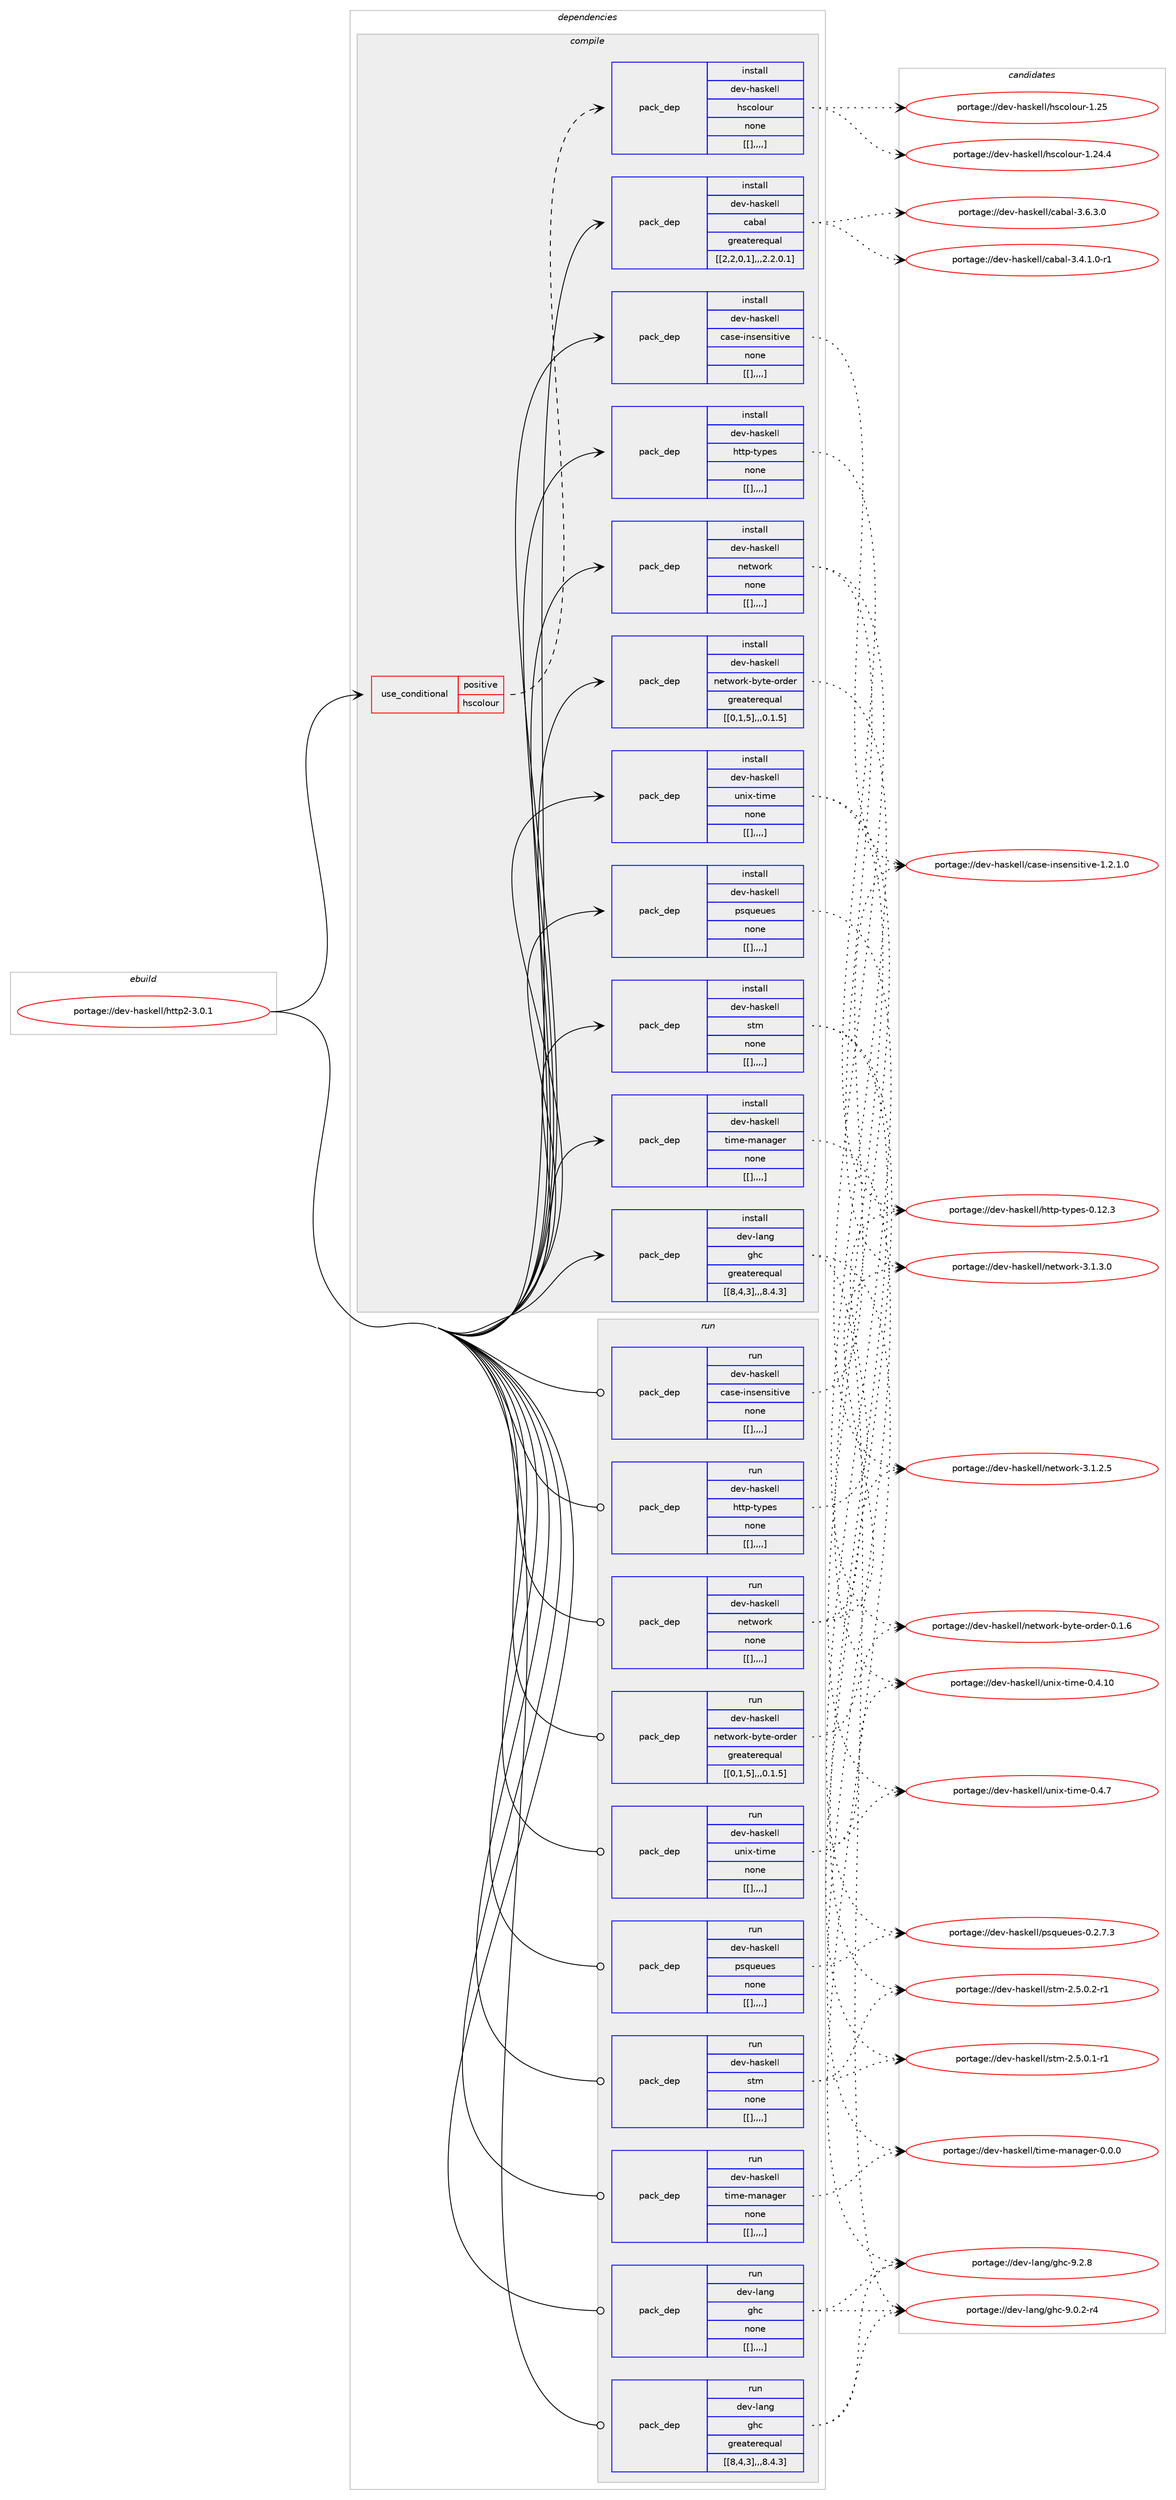 digraph prolog {

# *************
# Graph options
# *************

newrank=true;
concentrate=true;
compound=true;
graph [rankdir=LR,fontname=Helvetica,fontsize=10,ranksep=1.5];#, ranksep=2.5, nodesep=0.2];
edge  [arrowhead=vee];
node  [fontname=Helvetica,fontsize=10];

# **********
# The ebuild
# **********

subgraph cluster_leftcol {
color=gray;
label=<<i>ebuild</i>>;
id [label="portage://dev-haskell/http2-3.0.1", color=red, width=4, href="../dev-haskell/http2-3.0.1.svg"];
}

# ****************
# The dependencies
# ****************

subgraph cluster_midcol {
color=gray;
label=<<i>dependencies</i>>;
subgraph cluster_compile {
fillcolor="#eeeeee";
style=filled;
label=<<i>compile</i>>;
subgraph cond21026 {
dependency83500 [label=<<TABLE BORDER="0" CELLBORDER="1" CELLSPACING="0" CELLPADDING="4"><TR><TD ROWSPAN="3" CELLPADDING="10">use_conditional</TD></TR><TR><TD>positive</TD></TR><TR><TD>hscolour</TD></TR></TABLE>>, shape=none, color=red];
subgraph pack61482 {
dependency83501 [label=<<TABLE BORDER="0" CELLBORDER="1" CELLSPACING="0" CELLPADDING="4" WIDTH="220"><TR><TD ROWSPAN="6" CELLPADDING="30">pack_dep</TD></TR><TR><TD WIDTH="110">install</TD></TR><TR><TD>dev-haskell</TD></TR><TR><TD>hscolour</TD></TR><TR><TD>none</TD></TR><TR><TD>[[],,,,]</TD></TR></TABLE>>, shape=none, color=blue];
}
dependency83500:e -> dependency83501:w [weight=20,style="dashed",arrowhead="vee"];
}
id:e -> dependency83500:w [weight=20,style="solid",arrowhead="vee"];
subgraph pack61483 {
dependency83502 [label=<<TABLE BORDER="0" CELLBORDER="1" CELLSPACING="0" CELLPADDING="4" WIDTH="220"><TR><TD ROWSPAN="6" CELLPADDING="30">pack_dep</TD></TR><TR><TD WIDTH="110">install</TD></TR><TR><TD>dev-haskell</TD></TR><TR><TD>cabal</TD></TR><TR><TD>greaterequal</TD></TR><TR><TD>[[2,2,0,1],,,2.2.0.1]</TD></TR></TABLE>>, shape=none, color=blue];
}
id:e -> dependency83502:w [weight=20,style="solid",arrowhead="vee"];
subgraph pack61484 {
dependency83503 [label=<<TABLE BORDER="0" CELLBORDER="1" CELLSPACING="0" CELLPADDING="4" WIDTH="220"><TR><TD ROWSPAN="6" CELLPADDING="30">pack_dep</TD></TR><TR><TD WIDTH="110">install</TD></TR><TR><TD>dev-haskell</TD></TR><TR><TD>case-insensitive</TD></TR><TR><TD>none</TD></TR><TR><TD>[[],,,,]</TD></TR></TABLE>>, shape=none, color=blue];
}
id:e -> dependency83503:w [weight=20,style="solid",arrowhead="vee"];
subgraph pack61485 {
dependency83504 [label=<<TABLE BORDER="0" CELLBORDER="1" CELLSPACING="0" CELLPADDING="4" WIDTH="220"><TR><TD ROWSPAN="6" CELLPADDING="30">pack_dep</TD></TR><TR><TD WIDTH="110">install</TD></TR><TR><TD>dev-haskell</TD></TR><TR><TD>http-types</TD></TR><TR><TD>none</TD></TR><TR><TD>[[],,,,]</TD></TR></TABLE>>, shape=none, color=blue];
}
id:e -> dependency83504:w [weight=20,style="solid",arrowhead="vee"];
subgraph pack61486 {
dependency83505 [label=<<TABLE BORDER="0" CELLBORDER="1" CELLSPACING="0" CELLPADDING="4" WIDTH="220"><TR><TD ROWSPAN="6" CELLPADDING="30">pack_dep</TD></TR><TR><TD WIDTH="110">install</TD></TR><TR><TD>dev-haskell</TD></TR><TR><TD>network</TD></TR><TR><TD>none</TD></TR><TR><TD>[[],,,,]</TD></TR></TABLE>>, shape=none, color=blue];
}
id:e -> dependency83505:w [weight=20,style="solid",arrowhead="vee"];
subgraph pack61487 {
dependency83506 [label=<<TABLE BORDER="0" CELLBORDER="1" CELLSPACING="0" CELLPADDING="4" WIDTH="220"><TR><TD ROWSPAN="6" CELLPADDING="30">pack_dep</TD></TR><TR><TD WIDTH="110">install</TD></TR><TR><TD>dev-haskell</TD></TR><TR><TD>network-byte-order</TD></TR><TR><TD>greaterequal</TD></TR><TR><TD>[[0,1,5],,,0.1.5]</TD></TR></TABLE>>, shape=none, color=blue];
}
id:e -> dependency83506:w [weight=20,style="solid",arrowhead="vee"];
subgraph pack61488 {
dependency83507 [label=<<TABLE BORDER="0" CELLBORDER="1" CELLSPACING="0" CELLPADDING="4" WIDTH="220"><TR><TD ROWSPAN="6" CELLPADDING="30">pack_dep</TD></TR><TR><TD WIDTH="110">install</TD></TR><TR><TD>dev-haskell</TD></TR><TR><TD>psqueues</TD></TR><TR><TD>none</TD></TR><TR><TD>[[],,,,]</TD></TR></TABLE>>, shape=none, color=blue];
}
id:e -> dependency83507:w [weight=20,style="solid",arrowhead="vee"];
subgraph pack61489 {
dependency83508 [label=<<TABLE BORDER="0" CELLBORDER="1" CELLSPACING="0" CELLPADDING="4" WIDTH="220"><TR><TD ROWSPAN="6" CELLPADDING="30">pack_dep</TD></TR><TR><TD WIDTH="110">install</TD></TR><TR><TD>dev-haskell</TD></TR><TR><TD>stm</TD></TR><TR><TD>none</TD></TR><TR><TD>[[],,,,]</TD></TR></TABLE>>, shape=none, color=blue];
}
id:e -> dependency83508:w [weight=20,style="solid",arrowhead="vee"];
subgraph pack61490 {
dependency83509 [label=<<TABLE BORDER="0" CELLBORDER="1" CELLSPACING="0" CELLPADDING="4" WIDTH="220"><TR><TD ROWSPAN="6" CELLPADDING="30">pack_dep</TD></TR><TR><TD WIDTH="110">install</TD></TR><TR><TD>dev-haskell</TD></TR><TR><TD>time-manager</TD></TR><TR><TD>none</TD></TR><TR><TD>[[],,,,]</TD></TR></TABLE>>, shape=none, color=blue];
}
id:e -> dependency83509:w [weight=20,style="solid",arrowhead="vee"];
subgraph pack61491 {
dependency83510 [label=<<TABLE BORDER="0" CELLBORDER="1" CELLSPACING="0" CELLPADDING="4" WIDTH="220"><TR><TD ROWSPAN="6" CELLPADDING="30">pack_dep</TD></TR><TR><TD WIDTH="110">install</TD></TR><TR><TD>dev-haskell</TD></TR><TR><TD>unix-time</TD></TR><TR><TD>none</TD></TR><TR><TD>[[],,,,]</TD></TR></TABLE>>, shape=none, color=blue];
}
id:e -> dependency83510:w [weight=20,style="solid",arrowhead="vee"];
subgraph pack61492 {
dependency83511 [label=<<TABLE BORDER="0" CELLBORDER="1" CELLSPACING="0" CELLPADDING="4" WIDTH="220"><TR><TD ROWSPAN="6" CELLPADDING="30">pack_dep</TD></TR><TR><TD WIDTH="110">install</TD></TR><TR><TD>dev-lang</TD></TR><TR><TD>ghc</TD></TR><TR><TD>greaterequal</TD></TR><TR><TD>[[8,4,3],,,8.4.3]</TD></TR></TABLE>>, shape=none, color=blue];
}
id:e -> dependency83511:w [weight=20,style="solid",arrowhead="vee"];
}
subgraph cluster_compileandrun {
fillcolor="#eeeeee";
style=filled;
label=<<i>compile and run</i>>;
}
subgraph cluster_run {
fillcolor="#eeeeee";
style=filled;
label=<<i>run</i>>;
subgraph pack61493 {
dependency83512 [label=<<TABLE BORDER="0" CELLBORDER="1" CELLSPACING="0" CELLPADDING="4" WIDTH="220"><TR><TD ROWSPAN="6" CELLPADDING="30">pack_dep</TD></TR><TR><TD WIDTH="110">run</TD></TR><TR><TD>dev-haskell</TD></TR><TR><TD>case-insensitive</TD></TR><TR><TD>none</TD></TR><TR><TD>[[],,,,]</TD></TR></TABLE>>, shape=none, color=blue];
}
id:e -> dependency83512:w [weight=20,style="solid",arrowhead="odot"];
subgraph pack61494 {
dependency83513 [label=<<TABLE BORDER="0" CELLBORDER="1" CELLSPACING="0" CELLPADDING="4" WIDTH="220"><TR><TD ROWSPAN="6" CELLPADDING="30">pack_dep</TD></TR><TR><TD WIDTH="110">run</TD></TR><TR><TD>dev-haskell</TD></TR><TR><TD>http-types</TD></TR><TR><TD>none</TD></TR><TR><TD>[[],,,,]</TD></TR></TABLE>>, shape=none, color=blue];
}
id:e -> dependency83513:w [weight=20,style="solid",arrowhead="odot"];
subgraph pack61495 {
dependency83514 [label=<<TABLE BORDER="0" CELLBORDER="1" CELLSPACING="0" CELLPADDING="4" WIDTH="220"><TR><TD ROWSPAN="6" CELLPADDING="30">pack_dep</TD></TR><TR><TD WIDTH="110">run</TD></TR><TR><TD>dev-haskell</TD></TR><TR><TD>network</TD></TR><TR><TD>none</TD></TR><TR><TD>[[],,,,]</TD></TR></TABLE>>, shape=none, color=blue];
}
id:e -> dependency83514:w [weight=20,style="solid",arrowhead="odot"];
subgraph pack61496 {
dependency83515 [label=<<TABLE BORDER="0" CELLBORDER="1" CELLSPACING="0" CELLPADDING="4" WIDTH="220"><TR><TD ROWSPAN="6" CELLPADDING="30">pack_dep</TD></TR><TR><TD WIDTH="110">run</TD></TR><TR><TD>dev-haskell</TD></TR><TR><TD>network-byte-order</TD></TR><TR><TD>greaterequal</TD></TR><TR><TD>[[0,1,5],,,0.1.5]</TD></TR></TABLE>>, shape=none, color=blue];
}
id:e -> dependency83515:w [weight=20,style="solid",arrowhead="odot"];
subgraph pack61497 {
dependency83516 [label=<<TABLE BORDER="0" CELLBORDER="1" CELLSPACING="0" CELLPADDING="4" WIDTH="220"><TR><TD ROWSPAN="6" CELLPADDING="30">pack_dep</TD></TR><TR><TD WIDTH="110">run</TD></TR><TR><TD>dev-haskell</TD></TR><TR><TD>psqueues</TD></TR><TR><TD>none</TD></TR><TR><TD>[[],,,,]</TD></TR></TABLE>>, shape=none, color=blue];
}
id:e -> dependency83516:w [weight=20,style="solid",arrowhead="odot"];
subgraph pack61498 {
dependency83517 [label=<<TABLE BORDER="0" CELLBORDER="1" CELLSPACING="0" CELLPADDING="4" WIDTH="220"><TR><TD ROWSPAN="6" CELLPADDING="30">pack_dep</TD></TR><TR><TD WIDTH="110">run</TD></TR><TR><TD>dev-haskell</TD></TR><TR><TD>stm</TD></TR><TR><TD>none</TD></TR><TR><TD>[[],,,,]</TD></TR></TABLE>>, shape=none, color=blue];
}
id:e -> dependency83517:w [weight=20,style="solid",arrowhead="odot"];
subgraph pack61499 {
dependency83518 [label=<<TABLE BORDER="0" CELLBORDER="1" CELLSPACING="0" CELLPADDING="4" WIDTH="220"><TR><TD ROWSPAN="6" CELLPADDING="30">pack_dep</TD></TR><TR><TD WIDTH="110">run</TD></TR><TR><TD>dev-haskell</TD></TR><TR><TD>time-manager</TD></TR><TR><TD>none</TD></TR><TR><TD>[[],,,,]</TD></TR></TABLE>>, shape=none, color=blue];
}
id:e -> dependency83518:w [weight=20,style="solid",arrowhead="odot"];
subgraph pack61500 {
dependency83519 [label=<<TABLE BORDER="0" CELLBORDER="1" CELLSPACING="0" CELLPADDING="4" WIDTH="220"><TR><TD ROWSPAN="6" CELLPADDING="30">pack_dep</TD></TR><TR><TD WIDTH="110">run</TD></TR><TR><TD>dev-haskell</TD></TR><TR><TD>unix-time</TD></TR><TR><TD>none</TD></TR><TR><TD>[[],,,,]</TD></TR></TABLE>>, shape=none, color=blue];
}
id:e -> dependency83519:w [weight=20,style="solid",arrowhead="odot"];
subgraph pack61501 {
dependency83520 [label=<<TABLE BORDER="0" CELLBORDER="1" CELLSPACING="0" CELLPADDING="4" WIDTH="220"><TR><TD ROWSPAN="6" CELLPADDING="30">pack_dep</TD></TR><TR><TD WIDTH="110">run</TD></TR><TR><TD>dev-lang</TD></TR><TR><TD>ghc</TD></TR><TR><TD>greaterequal</TD></TR><TR><TD>[[8,4,3],,,8.4.3]</TD></TR></TABLE>>, shape=none, color=blue];
}
id:e -> dependency83520:w [weight=20,style="solid",arrowhead="odot"];
subgraph pack61502 {
dependency83521 [label=<<TABLE BORDER="0" CELLBORDER="1" CELLSPACING="0" CELLPADDING="4" WIDTH="220"><TR><TD ROWSPAN="6" CELLPADDING="30">pack_dep</TD></TR><TR><TD WIDTH="110">run</TD></TR><TR><TD>dev-lang</TD></TR><TR><TD>ghc</TD></TR><TR><TD>none</TD></TR><TR><TD>[[],,,,]</TD></TR></TABLE>>, shape=none, color=blue];
}
id:e -> dependency83521:w [weight=20,style="solid",arrowhead="odot"];
}
}

# **************
# The candidates
# **************

subgraph cluster_choices {
rank=same;
color=gray;
label=<<i>candidates</i>>;

subgraph choice61482 {
color=black;
nodesep=1;
choice100101118451049711510710110810847104115991111081111171144549465053 [label="portage://dev-haskell/hscolour-1.25", color=red, width=4,href="../dev-haskell/hscolour-1.25.svg"];
choice1001011184510497115107101108108471041159911110811111711445494650524652 [label="portage://dev-haskell/hscolour-1.24.4", color=red, width=4,href="../dev-haskell/hscolour-1.24.4.svg"];
dependency83501:e -> choice100101118451049711510710110810847104115991111081111171144549465053:w [style=dotted,weight="100"];
dependency83501:e -> choice1001011184510497115107101108108471041159911110811111711445494650524652:w [style=dotted,weight="100"];
}
subgraph choice61483 {
color=black;
nodesep=1;
choice100101118451049711510710110810847999798971084551465446514648 [label="portage://dev-haskell/cabal-3.6.3.0", color=red, width=4,href="../dev-haskell/cabal-3.6.3.0.svg"];
choice1001011184510497115107101108108479997989710845514652464946484511449 [label="portage://dev-haskell/cabal-3.4.1.0-r1", color=red, width=4,href="../dev-haskell/cabal-3.4.1.0-r1.svg"];
dependency83502:e -> choice100101118451049711510710110810847999798971084551465446514648:w [style=dotted,weight="100"];
dependency83502:e -> choice1001011184510497115107101108108479997989710845514652464946484511449:w [style=dotted,weight="100"];
}
subgraph choice61484 {
color=black;
nodesep=1;
choice1001011184510497115107101108108479997115101451051101151011101151051161051181014549465046494648 [label="portage://dev-haskell/case-insensitive-1.2.1.0", color=red, width=4,href="../dev-haskell/case-insensitive-1.2.1.0.svg"];
dependency83503:e -> choice1001011184510497115107101108108479997115101451051101151011101151051161051181014549465046494648:w [style=dotted,weight="100"];
}
subgraph choice61485 {
color=black;
nodesep=1;
choice1001011184510497115107101108108471041161161124511612111210111545484649504651 [label="portage://dev-haskell/http-types-0.12.3", color=red, width=4,href="../dev-haskell/http-types-0.12.3.svg"];
dependency83504:e -> choice1001011184510497115107101108108471041161161124511612111210111545484649504651:w [style=dotted,weight="100"];
}
subgraph choice61486 {
color=black;
nodesep=1;
choice1001011184510497115107101108108471101011161191111141074551464946514648 [label="portage://dev-haskell/network-3.1.3.0", color=red, width=4,href="../dev-haskell/network-3.1.3.0.svg"];
choice1001011184510497115107101108108471101011161191111141074551464946504653 [label="portage://dev-haskell/network-3.1.2.5", color=red, width=4,href="../dev-haskell/network-3.1.2.5.svg"];
dependency83505:e -> choice1001011184510497115107101108108471101011161191111141074551464946514648:w [style=dotted,weight="100"];
dependency83505:e -> choice1001011184510497115107101108108471101011161191111141074551464946504653:w [style=dotted,weight="100"];
}
subgraph choice61487 {
color=black;
nodesep=1;
choice100101118451049711510710110810847110101116119111114107459812111610145111114100101114454846494654 [label="portage://dev-haskell/network-byte-order-0.1.6", color=red, width=4,href="../dev-haskell/network-byte-order-0.1.6.svg"];
dependency83506:e -> choice100101118451049711510710110810847110101116119111114107459812111610145111114100101114454846494654:w [style=dotted,weight="100"];
}
subgraph choice61488 {
color=black;
nodesep=1;
choice1001011184510497115107101108108471121151131171011171011154548465046554651 [label="portage://dev-haskell/psqueues-0.2.7.3", color=red, width=4,href="../dev-haskell/psqueues-0.2.7.3.svg"];
dependency83507:e -> choice1001011184510497115107101108108471121151131171011171011154548465046554651:w [style=dotted,weight="100"];
}
subgraph choice61489 {
color=black;
nodesep=1;
choice10010111845104971151071011081084711511610945504653464846504511449 [label="portage://dev-haskell/stm-2.5.0.2-r1", color=red, width=4,href="../dev-haskell/stm-2.5.0.2-r1.svg"];
choice10010111845104971151071011081084711511610945504653464846494511449 [label="portage://dev-haskell/stm-2.5.0.1-r1", color=red, width=4,href="../dev-haskell/stm-2.5.0.1-r1.svg"];
dependency83508:e -> choice10010111845104971151071011081084711511610945504653464846504511449:w [style=dotted,weight="100"];
dependency83508:e -> choice10010111845104971151071011081084711511610945504653464846494511449:w [style=dotted,weight="100"];
}
subgraph choice61490 {
color=black;
nodesep=1;
choice100101118451049711510710110810847116105109101451099711097103101114454846484648 [label="portage://dev-haskell/time-manager-0.0.0", color=red, width=4,href="../dev-haskell/time-manager-0.0.0.svg"];
dependency83509:e -> choice100101118451049711510710110810847116105109101451099711097103101114454846484648:w [style=dotted,weight="100"];
}
subgraph choice61491 {
color=black;
nodesep=1;
choice1001011184510497115107101108108471171101051204511610510910145484652464948 [label="portage://dev-haskell/unix-time-0.4.10", color=red, width=4,href="../dev-haskell/unix-time-0.4.10.svg"];
choice10010111845104971151071011081084711711010512045116105109101454846524655 [label="portage://dev-haskell/unix-time-0.4.7", color=red, width=4,href="../dev-haskell/unix-time-0.4.7.svg"];
dependency83510:e -> choice1001011184510497115107101108108471171101051204511610510910145484652464948:w [style=dotted,weight="100"];
dependency83510:e -> choice10010111845104971151071011081084711711010512045116105109101454846524655:w [style=dotted,weight="100"];
}
subgraph choice61492 {
color=black;
nodesep=1;
choice10010111845108971101034710310499455746504656 [label="portage://dev-lang/ghc-9.2.8", color=red, width=4,href="../dev-lang/ghc-9.2.8.svg"];
choice100101118451089711010347103104994557464846504511452 [label="portage://dev-lang/ghc-9.0.2-r4", color=red, width=4,href="../dev-lang/ghc-9.0.2-r4.svg"];
dependency83511:e -> choice10010111845108971101034710310499455746504656:w [style=dotted,weight="100"];
dependency83511:e -> choice100101118451089711010347103104994557464846504511452:w [style=dotted,weight="100"];
}
subgraph choice61493 {
color=black;
nodesep=1;
choice1001011184510497115107101108108479997115101451051101151011101151051161051181014549465046494648 [label="portage://dev-haskell/case-insensitive-1.2.1.0", color=red, width=4,href="../dev-haskell/case-insensitive-1.2.1.0.svg"];
dependency83512:e -> choice1001011184510497115107101108108479997115101451051101151011101151051161051181014549465046494648:w [style=dotted,weight="100"];
}
subgraph choice61494 {
color=black;
nodesep=1;
choice1001011184510497115107101108108471041161161124511612111210111545484649504651 [label="portage://dev-haskell/http-types-0.12.3", color=red, width=4,href="../dev-haskell/http-types-0.12.3.svg"];
dependency83513:e -> choice1001011184510497115107101108108471041161161124511612111210111545484649504651:w [style=dotted,weight="100"];
}
subgraph choice61495 {
color=black;
nodesep=1;
choice1001011184510497115107101108108471101011161191111141074551464946514648 [label="portage://dev-haskell/network-3.1.3.0", color=red, width=4,href="../dev-haskell/network-3.1.3.0.svg"];
choice1001011184510497115107101108108471101011161191111141074551464946504653 [label="portage://dev-haskell/network-3.1.2.5", color=red, width=4,href="../dev-haskell/network-3.1.2.5.svg"];
dependency83514:e -> choice1001011184510497115107101108108471101011161191111141074551464946514648:w [style=dotted,weight="100"];
dependency83514:e -> choice1001011184510497115107101108108471101011161191111141074551464946504653:w [style=dotted,weight="100"];
}
subgraph choice61496 {
color=black;
nodesep=1;
choice100101118451049711510710110810847110101116119111114107459812111610145111114100101114454846494654 [label="portage://dev-haskell/network-byte-order-0.1.6", color=red, width=4,href="../dev-haskell/network-byte-order-0.1.6.svg"];
dependency83515:e -> choice100101118451049711510710110810847110101116119111114107459812111610145111114100101114454846494654:w [style=dotted,weight="100"];
}
subgraph choice61497 {
color=black;
nodesep=1;
choice1001011184510497115107101108108471121151131171011171011154548465046554651 [label="portage://dev-haskell/psqueues-0.2.7.3", color=red, width=4,href="../dev-haskell/psqueues-0.2.7.3.svg"];
dependency83516:e -> choice1001011184510497115107101108108471121151131171011171011154548465046554651:w [style=dotted,weight="100"];
}
subgraph choice61498 {
color=black;
nodesep=1;
choice10010111845104971151071011081084711511610945504653464846504511449 [label="portage://dev-haskell/stm-2.5.0.2-r1", color=red, width=4,href="../dev-haskell/stm-2.5.0.2-r1.svg"];
choice10010111845104971151071011081084711511610945504653464846494511449 [label="portage://dev-haskell/stm-2.5.0.1-r1", color=red, width=4,href="../dev-haskell/stm-2.5.0.1-r1.svg"];
dependency83517:e -> choice10010111845104971151071011081084711511610945504653464846504511449:w [style=dotted,weight="100"];
dependency83517:e -> choice10010111845104971151071011081084711511610945504653464846494511449:w [style=dotted,weight="100"];
}
subgraph choice61499 {
color=black;
nodesep=1;
choice100101118451049711510710110810847116105109101451099711097103101114454846484648 [label="portage://dev-haskell/time-manager-0.0.0", color=red, width=4,href="../dev-haskell/time-manager-0.0.0.svg"];
dependency83518:e -> choice100101118451049711510710110810847116105109101451099711097103101114454846484648:w [style=dotted,weight="100"];
}
subgraph choice61500 {
color=black;
nodesep=1;
choice1001011184510497115107101108108471171101051204511610510910145484652464948 [label="portage://dev-haskell/unix-time-0.4.10", color=red, width=4,href="../dev-haskell/unix-time-0.4.10.svg"];
choice10010111845104971151071011081084711711010512045116105109101454846524655 [label="portage://dev-haskell/unix-time-0.4.7", color=red, width=4,href="../dev-haskell/unix-time-0.4.7.svg"];
dependency83519:e -> choice1001011184510497115107101108108471171101051204511610510910145484652464948:w [style=dotted,weight="100"];
dependency83519:e -> choice10010111845104971151071011081084711711010512045116105109101454846524655:w [style=dotted,weight="100"];
}
subgraph choice61501 {
color=black;
nodesep=1;
choice10010111845108971101034710310499455746504656 [label="portage://dev-lang/ghc-9.2.8", color=red, width=4,href="../dev-lang/ghc-9.2.8.svg"];
choice100101118451089711010347103104994557464846504511452 [label="portage://dev-lang/ghc-9.0.2-r4", color=red, width=4,href="../dev-lang/ghc-9.0.2-r4.svg"];
dependency83520:e -> choice10010111845108971101034710310499455746504656:w [style=dotted,weight="100"];
dependency83520:e -> choice100101118451089711010347103104994557464846504511452:w [style=dotted,weight="100"];
}
subgraph choice61502 {
color=black;
nodesep=1;
choice10010111845108971101034710310499455746504656 [label="portage://dev-lang/ghc-9.2.8", color=red, width=4,href="../dev-lang/ghc-9.2.8.svg"];
choice100101118451089711010347103104994557464846504511452 [label="portage://dev-lang/ghc-9.0.2-r4", color=red, width=4,href="../dev-lang/ghc-9.0.2-r4.svg"];
dependency83521:e -> choice10010111845108971101034710310499455746504656:w [style=dotted,weight="100"];
dependency83521:e -> choice100101118451089711010347103104994557464846504511452:w [style=dotted,weight="100"];
}
}

}
